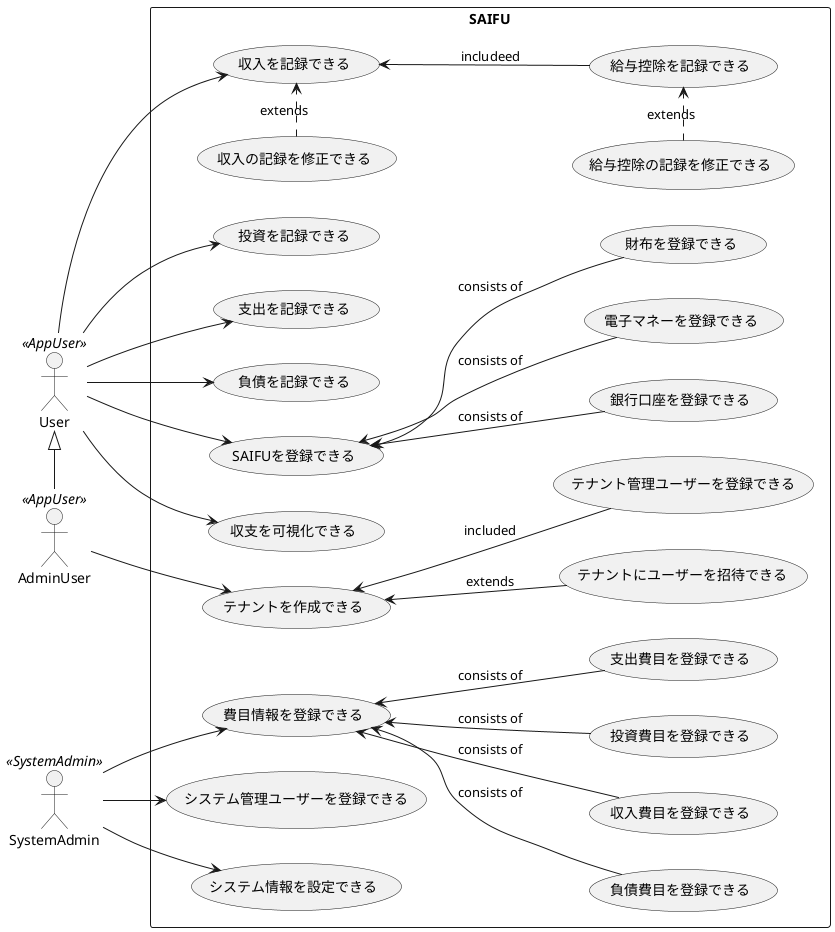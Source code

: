 @startuml
left to right direction

' Actor
SystemAdmin <<SystemAdmin>>
User <<AppUser>>
AdminUser <<AppUser>>
User <|- AdminUser

' Usecase
rectangle SAIFU {
  ' Usecase Definitions
  usecase "テナントを作成できる" as UC1_1
  usecase "テナント管理ユーザーを登録できる" as UC1_1_1
  usecase "テナントにユーザーを招待できる" as UC1_1_2
  usecase "費目情報を登録できる" as UC2_1
  usecase "収入費目を登録できる" as UC2_1_1
  usecase "投資費目を登録できる" as UC2_1_2
  usecase "支出費目を登録できる" as UC2_1_3
  usecase "負債費目を登録できる" as UC2_1_4
  usecase "システム管理ユーザーを登録できる" as UC2_2
  usecase "システム情報を設定できる" as UC2_3
  usecase "収入を記録できる" as UC3_1
  usecase "収入の記録を修正できる" as UC3_1_1
  usecase "給与控除を記録できる" as UC3_2
  usecase "給与控除の記録を修正できる" as UC3_2_1
  usecase "投資を記録できる" as UC4_1
  usecase "支出を記録できる" as UC5_1
  usecase "負債を記録できる" as UC6_1
  usecase "SAIFUを登録できる" as UC7_1
  usecase "財布を登録できる" as UC7_1_1
  usecase "銀行口座を登録できる" as UC7_1_2
  usecase "電子マネーを登録できる" as UC7_1_3
  usecase "収支を可視化できる" as UC8_1

  ' Usecase Structure Definitions
  UC1_1 <-- UC1_1_1 : included
  UC1_1 <-- UC1_1_2 : extends
  UC3_1_1 .> UC3_1 : extends
  UC3_2_1 .> UC3_2 : extends
  UC3_1 <-- UC3_2 : includeed
  UC2_1 <-- UC2_1_1 : consists of
  UC2_1 <-- UC2_1_2 : consists of
  UC2_1 <-- UC2_1_3 : consists of
  UC2_1 <-- UC2_1_4 : consists of
  UC7_1 <-- UC7_1_1 : consists of
  UC7_1 <-- UC7_1_2 : consists of
  UC7_1 <-- UC7_1_3 : consists of
}

' Usecase And Actor Relationship Definitions
AdminUser --> UC1_1
SystemAdmin --> UC2_1
SystemAdmin --> UC2_2
SystemAdmin --> UC2_3
User --> UC3_1
User --> UC4_1
User --> UC5_1
User --> UC6_1
User --> UC7_1
User --> UC8_1

@enduml